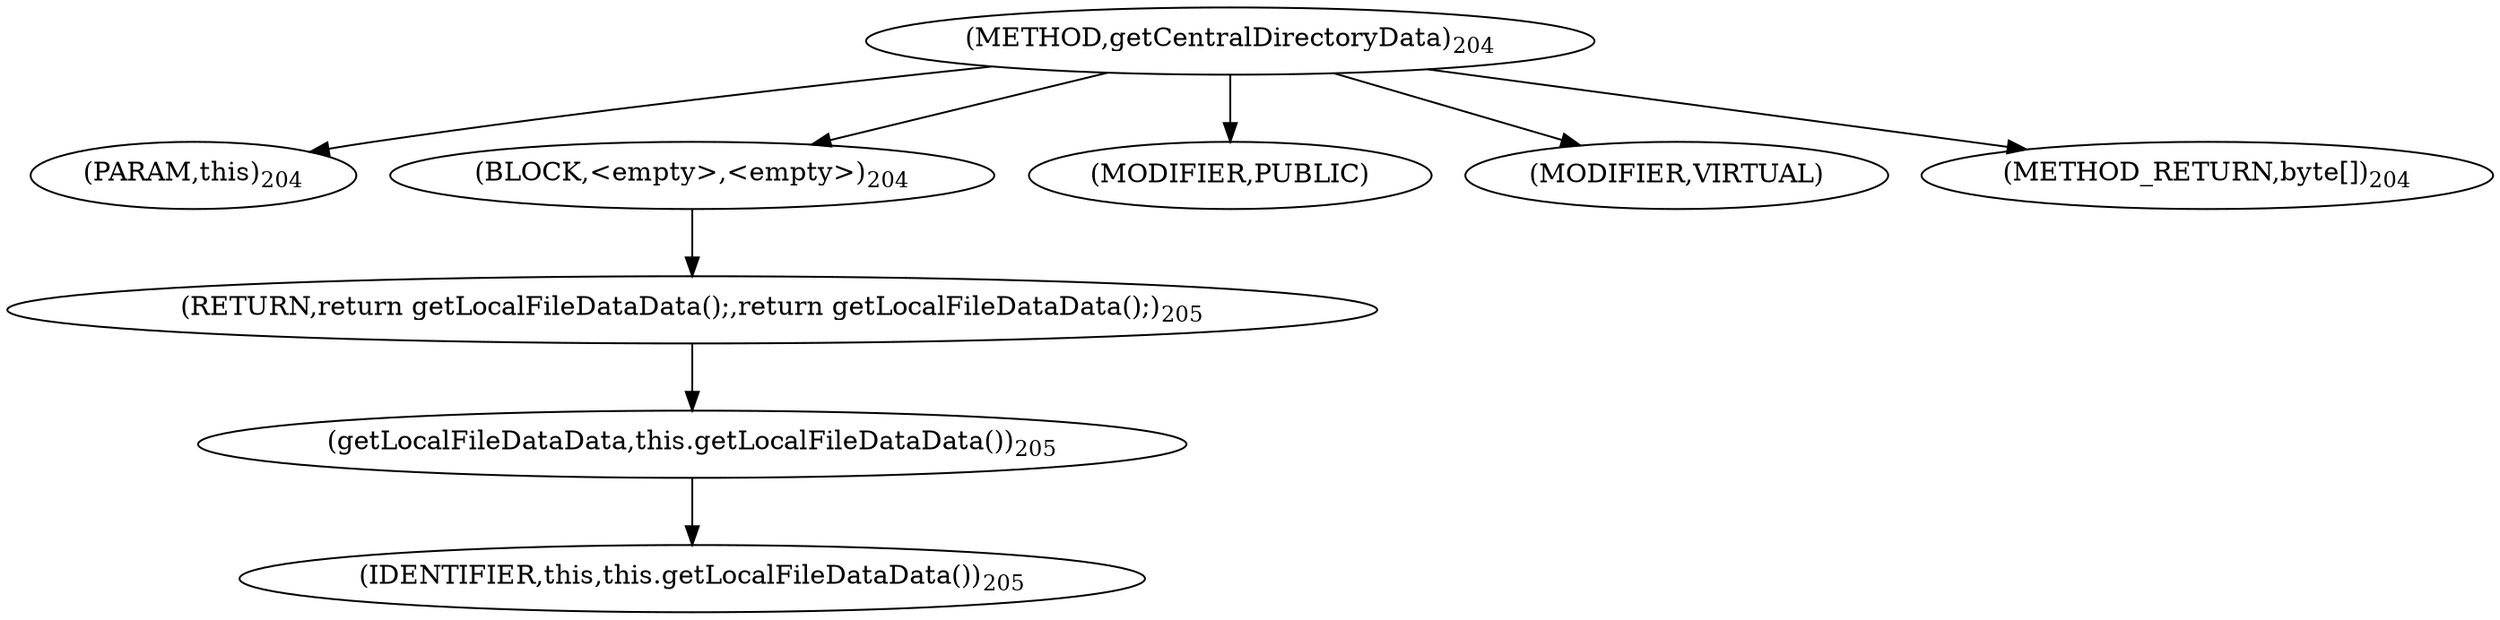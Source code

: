 digraph "getCentralDirectoryData" {  
"308" [label = <(METHOD,getCentralDirectoryData)<SUB>204</SUB>> ]
"16" [label = <(PARAM,this)<SUB>204</SUB>> ]
"309" [label = <(BLOCK,&lt;empty&gt;,&lt;empty&gt;)<SUB>204</SUB>> ]
"310" [label = <(RETURN,return getLocalFileDataData();,return getLocalFileDataData();)<SUB>205</SUB>> ]
"311" [label = <(getLocalFileDataData,this.getLocalFileDataData())<SUB>205</SUB>> ]
"15" [label = <(IDENTIFIER,this,this.getLocalFileDataData())<SUB>205</SUB>> ]
"312" [label = <(MODIFIER,PUBLIC)> ]
"313" [label = <(MODIFIER,VIRTUAL)> ]
"314" [label = <(METHOD_RETURN,byte[])<SUB>204</SUB>> ]
  "308" -> "16" 
  "308" -> "309" 
  "308" -> "312" 
  "308" -> "313" 
  "308" -> "314" 
  "309" -> "310" 
  "310" -> "311" 
  "311" -> "15" 
}
